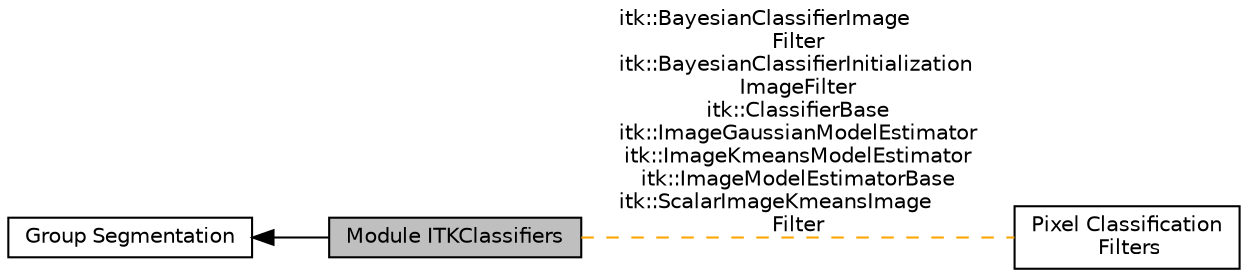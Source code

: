 digraph "Module ITKClassifiers"
{
  edge [fontname="Helvetica",fontsize="10",labelfontname="Helvetica",labelfontsize="10"];
  node [fontname="Helvetica",fontsize="10",shape=box];
  rankdir=LR;
  Node3 [label="Pixel Classification\l Filters",height=0.2,width=0.4,color="black", fillcolor="white", style="filled",URL="$group__ClassificationFilters.html",tooltip=" "];
  Node2 [label="Group Segmentation",height=0.2,width=0.4,color="black", fillcolor="white", style="filled",URL="$group__Group-Segmentation.html",tooltip=" "];
  Node1 [label="Module ITKClassifiers",height=0.2,width=0.4,color="black", fillcolor="grey75", style="filled", fontcolor="black",tooltip=" "];
  Node2->Node1 [shape=plaintext, dir="back", style="solid"];
  Node1->Node3 [shape=plaintext, label="itk::BayesianClassifierImage\lFilter\nitk::BayesianClassifierInitialization\lImageFilter\nitk::ClassifierBase\nitk::ImageGaussianModelEstimator\nitk::ImageKmeansModelEstimator\nitk::ImageModelEstimatorBase\nitk::ScalarImageKmeansImage\lFilter", color="orange", dir="none", style="dashed"];
}
